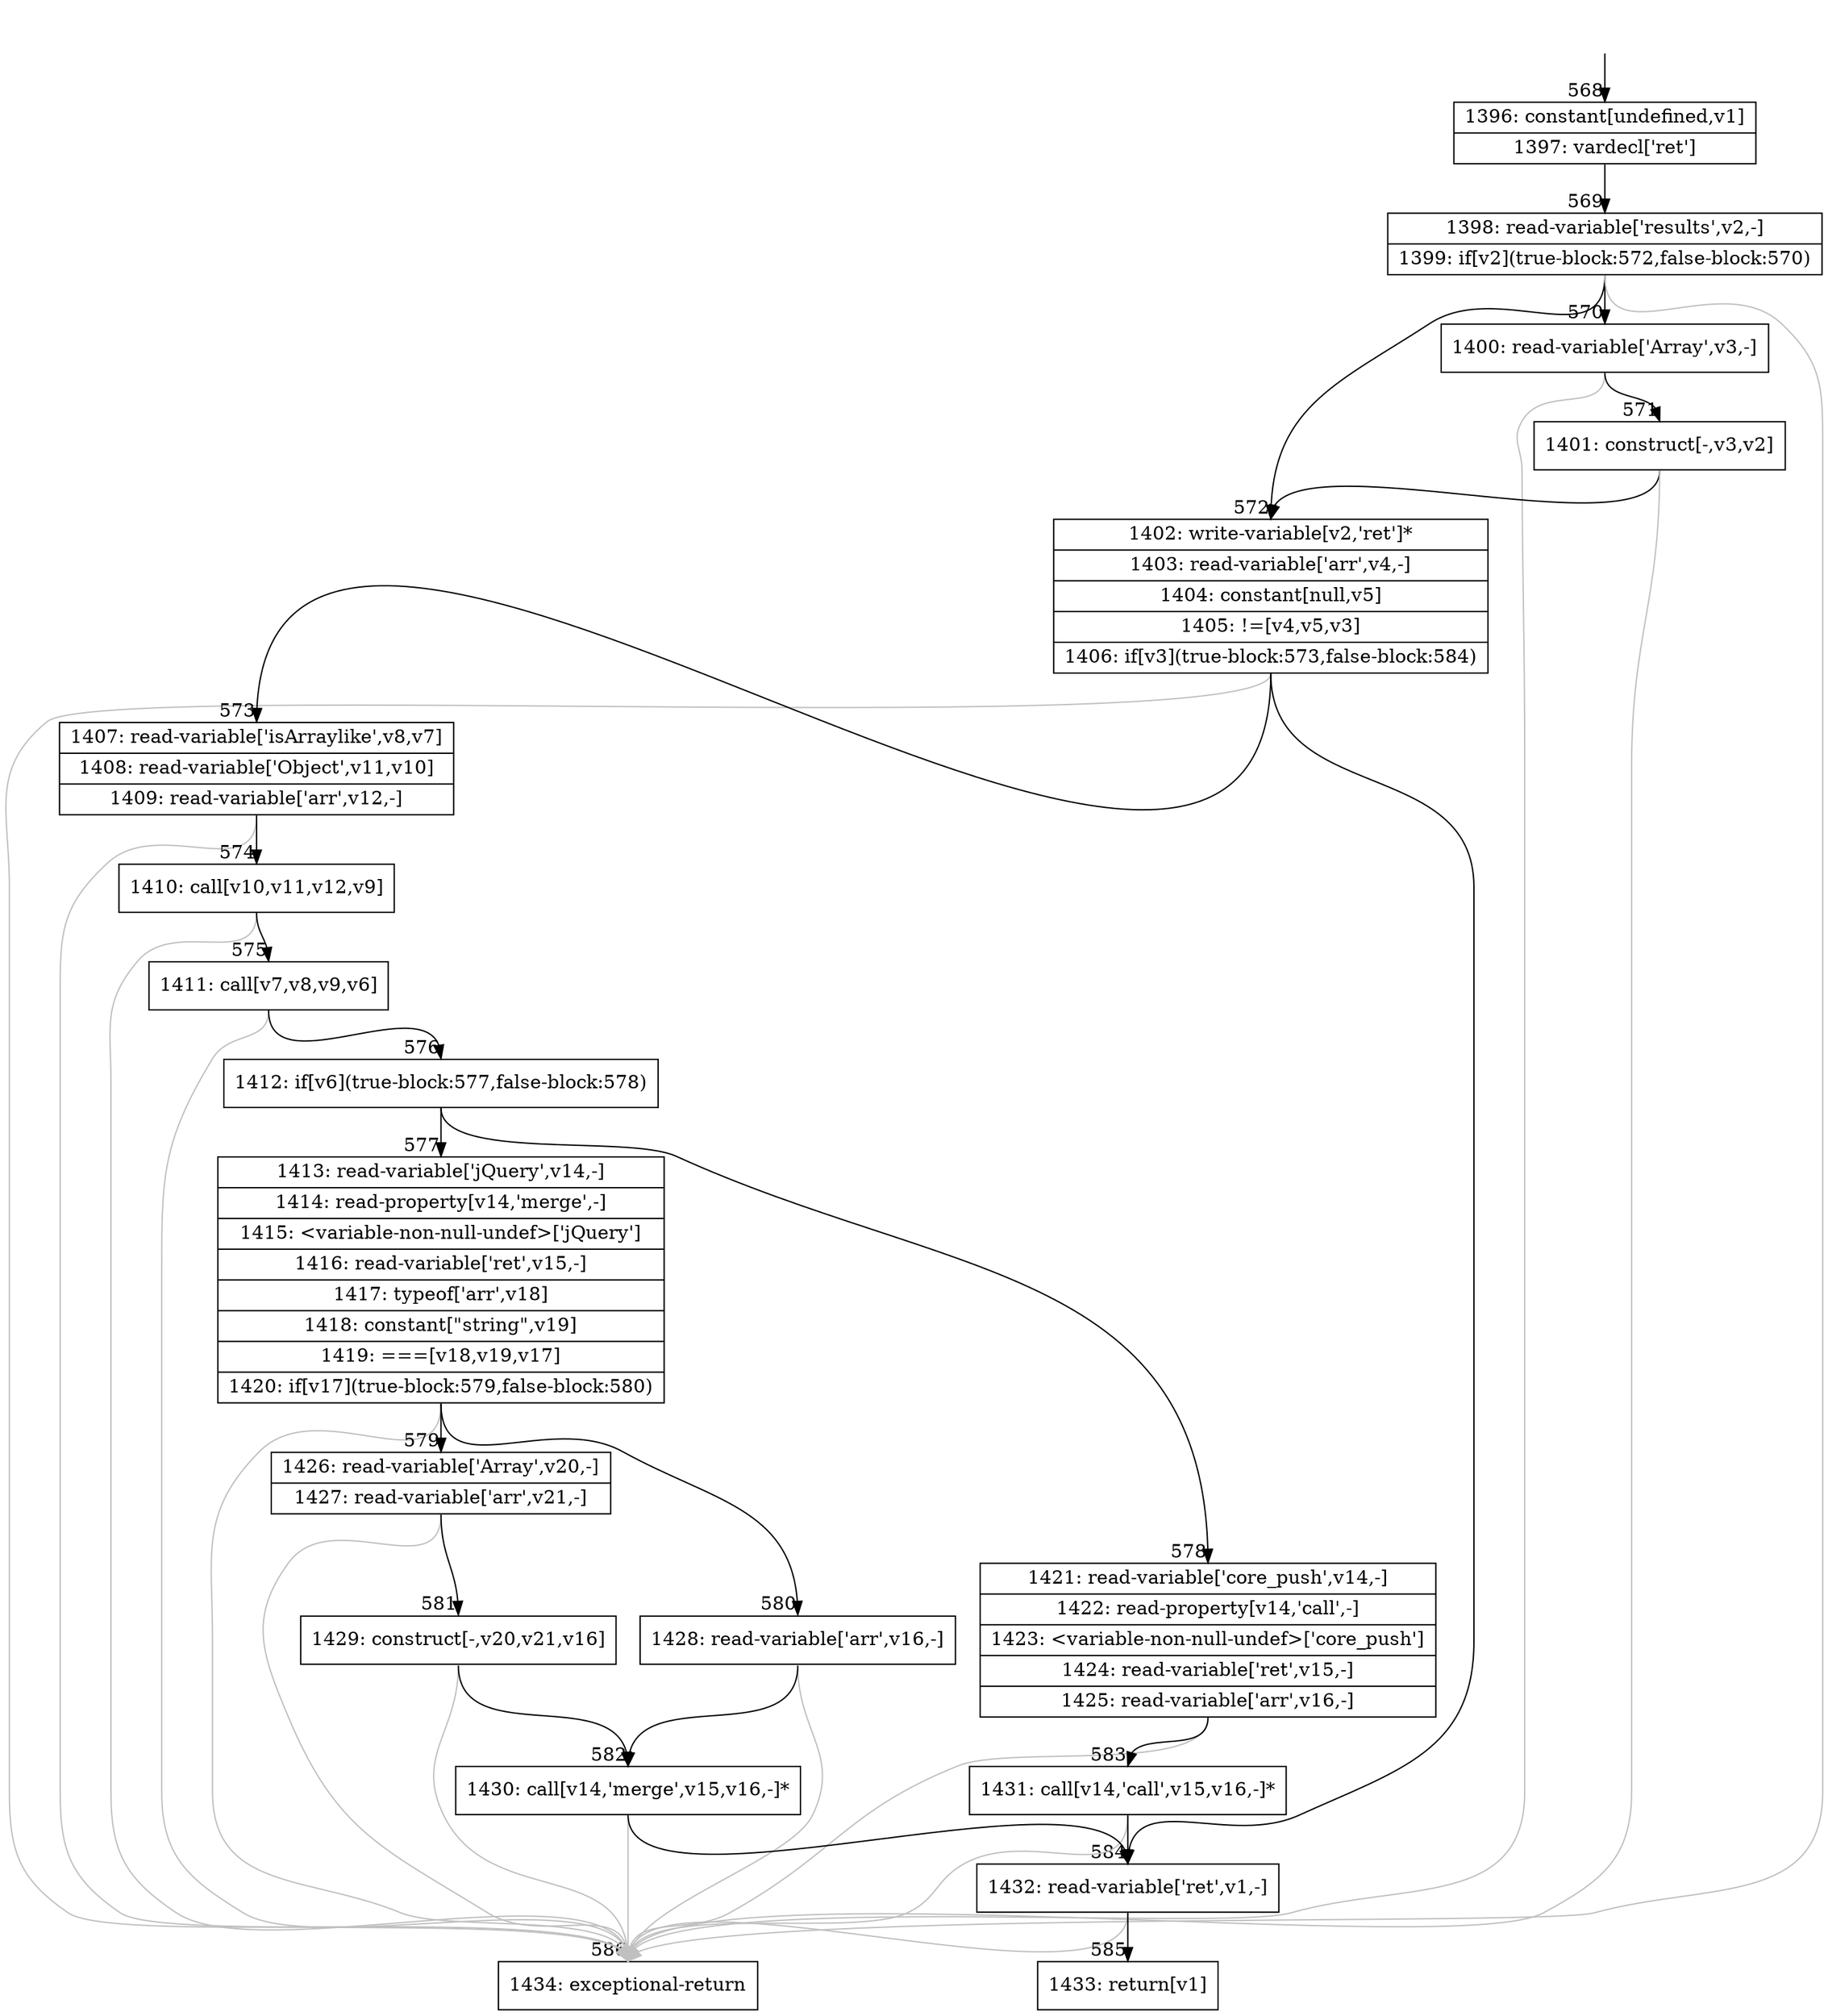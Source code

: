 digraph {
rankdir="TD"
BB_entry43[shape=none,label=""];
BB_entry43 -> BB568 [tailport=s, headport=n, headlabel="    568"]
BB568 [shape=record label="{1396: constant[undefined,v1]|1397: vardecl['ret']}" ] 
BB568 -> BB569 [tailport=s, headport=n, headlabel="      569"]
BB569 [shape=record label="{1398: read-variable['results',v2,-]|1399: if[v2](true-block:572,false-block:570)}" ] 
BB569 -> BB572 [tailport=s, headport=n, headlabel="      572"]
BB569 -> BB570 [tailport=s, headport=n, headlabel="      570"]
BB569 -> BB586 [tailport=s, headport=n, color=gray, headlabel="      586"]
BB570 [shape=record label="{1400: read-variable['Array',v3,-]}" ] 
BB570 -> BB571 [tailport=s, headport=n, headlabel="      571"]
BB570 -> BB586 [tailport=s, headport=n, color=gray]
BB571 [shape=record label="{1401: construct[-,v3,v2]}" ] 
BB571 -> BB572 [tailport=s, headport=n]
BB571 -> BB586 [tailport=s, headport=n, color=gray]
BB572 [shape=record label="{1402: write-variable[v2,'ret']*|1403: read-variable['arr',v4,-]|1404: constant[null,v5]|1405: !=[v4,v5,v3]|1406: if[v3](true-block:573,false-block:584)}" ] 
BB572 -> BB573 [tailport=s, headport=n, headlabel="      573"]
BB572 -> BB584 [tailport=s, headport=n, headlabel="      584"]
BB572 -> BB586 [tailport=s, headport=n, color=gray]
BB573 [shape=record label="{1407: read-variable['isArraylike',v8,v7]|1408: read-variable['Object',v11,v10]|1409: read-variable['arr',v12,-]}" ] 
BB573 -> BB574 [tailport=s, headport=n, headlabel="      574"]
BB573 -> BB586 [tailport=s, headport=n, color=gray]
BB574 [shape=record label="{1410: call[v10,v11,v12,v9]}" ] 
BB574 -> BB575 [tailport=s, headport=n, headlabel="      575"]
BB574 -> BB586 [tailport=s, headport=n, color=gray]
BB575 [shape=record label="{1411: call[v7,v8,v9,v6]}" ] 
BB575 -> BB576 [tailport=s, headport=n, headlabel="      576"]
BB575 -> BB586 [tailport=s, headport=n, color=gray]
BB576 [shape=record label="{1412: if[v6](true-block:577,false-block:578)}" ] 
BB576 -> BB577 [tailport=s, headport=n, headlabel="      577"]
BB576 -> BB578 [tailport=s, headport=n, headlabel="      578"]
BB577 [shape=record label="{1413: read-variable['jQuery',v14,-]|1414: read-property[v14,'merge',-]|1415: \<variable-non-null-undef\>['jQuery']|1416: read-variable['ret',v15,-]|1417: typeof['arr',v18]|1418: constant[\"string\",v19]|1419: ===[v18,v19,v17]|1420: if[v17](true-block:579,false-block:580)}" ] 
BB577 -> BB579 [tailport=s, headport=n, headlabel="      579"]
BB577 -> BB580 [tailport=s, headport=n, headlabel="      580"]
BB577 -> BB586 [tailport=s, headport=n, color=gray]
BB578 [shape=record label="{1421: read-variable['core_push',v14,-]|1422: read-property[v14,'call',-]|1423: \<variable-non-null-undef\>['core_push']|1424: read-variable['ret',v15,-]|1425: read-variable['arr',v16,-]}" ] 
BB578 -> BB583 [tailport=s, headport=n, headlabel="      583"]
BB578 -> BB586 [tailport=s, headport=n, color=gray]
BB579 [shape=record label="{1426: read-variable['Array',v20,-]|1427: read-variable['arr',v21,-]}" ] 
BB579 -> BB581 [tailport=s, headport=n, headlabel="      581"]
BB579 -> BB586 [tailport=s, headport=n, color=gray]
BB580 [shape=record label="{1428: read-variable['arr',v16,-]}" ] 
BB580 -> BB582 [tailport=s, headport=n, headlabel="      582"]
BB580 -> BB586 [tailport=s, headport=n, color=gray]
BB581 [shape=record label="{1429: construct[-,v20,v21,v16]}" ] 
BB581 -> BB582 [tailport=s, headport=n]
BB581 -> BB586 [tailport=s, headport=n, color=gray]
BB582 [shape=record label="{1430: call[v14,'merge',v15,v16,-]*}" ] 
BB582 -> BB584 [tailport=s, headport=n]
BB582 -> BB586 [tailport=s, headport=n, color=gray]
BB583 [shape=record label="{1431: call[v14,'call',v15,v16,-]*}" ] 
BB583 -> BB584 [tailport=s, headport=n]
BB583 -> BB586 [tailport=s, headport=n, color=gray]
BB584 [shape=record label="{1432: read-variable['ret',v1,-]}" ] 
BB584 -> BB585 [tailport=s, headport=n, headlabel="      585"]
BB584 -> BB586 [tailport=s, headport=n, color=gray]
BB585 [shape=record label="{1433: return[v1]}" ] 
BB586 [shape=record label="{1434: exceptional-return}" ] 
}

